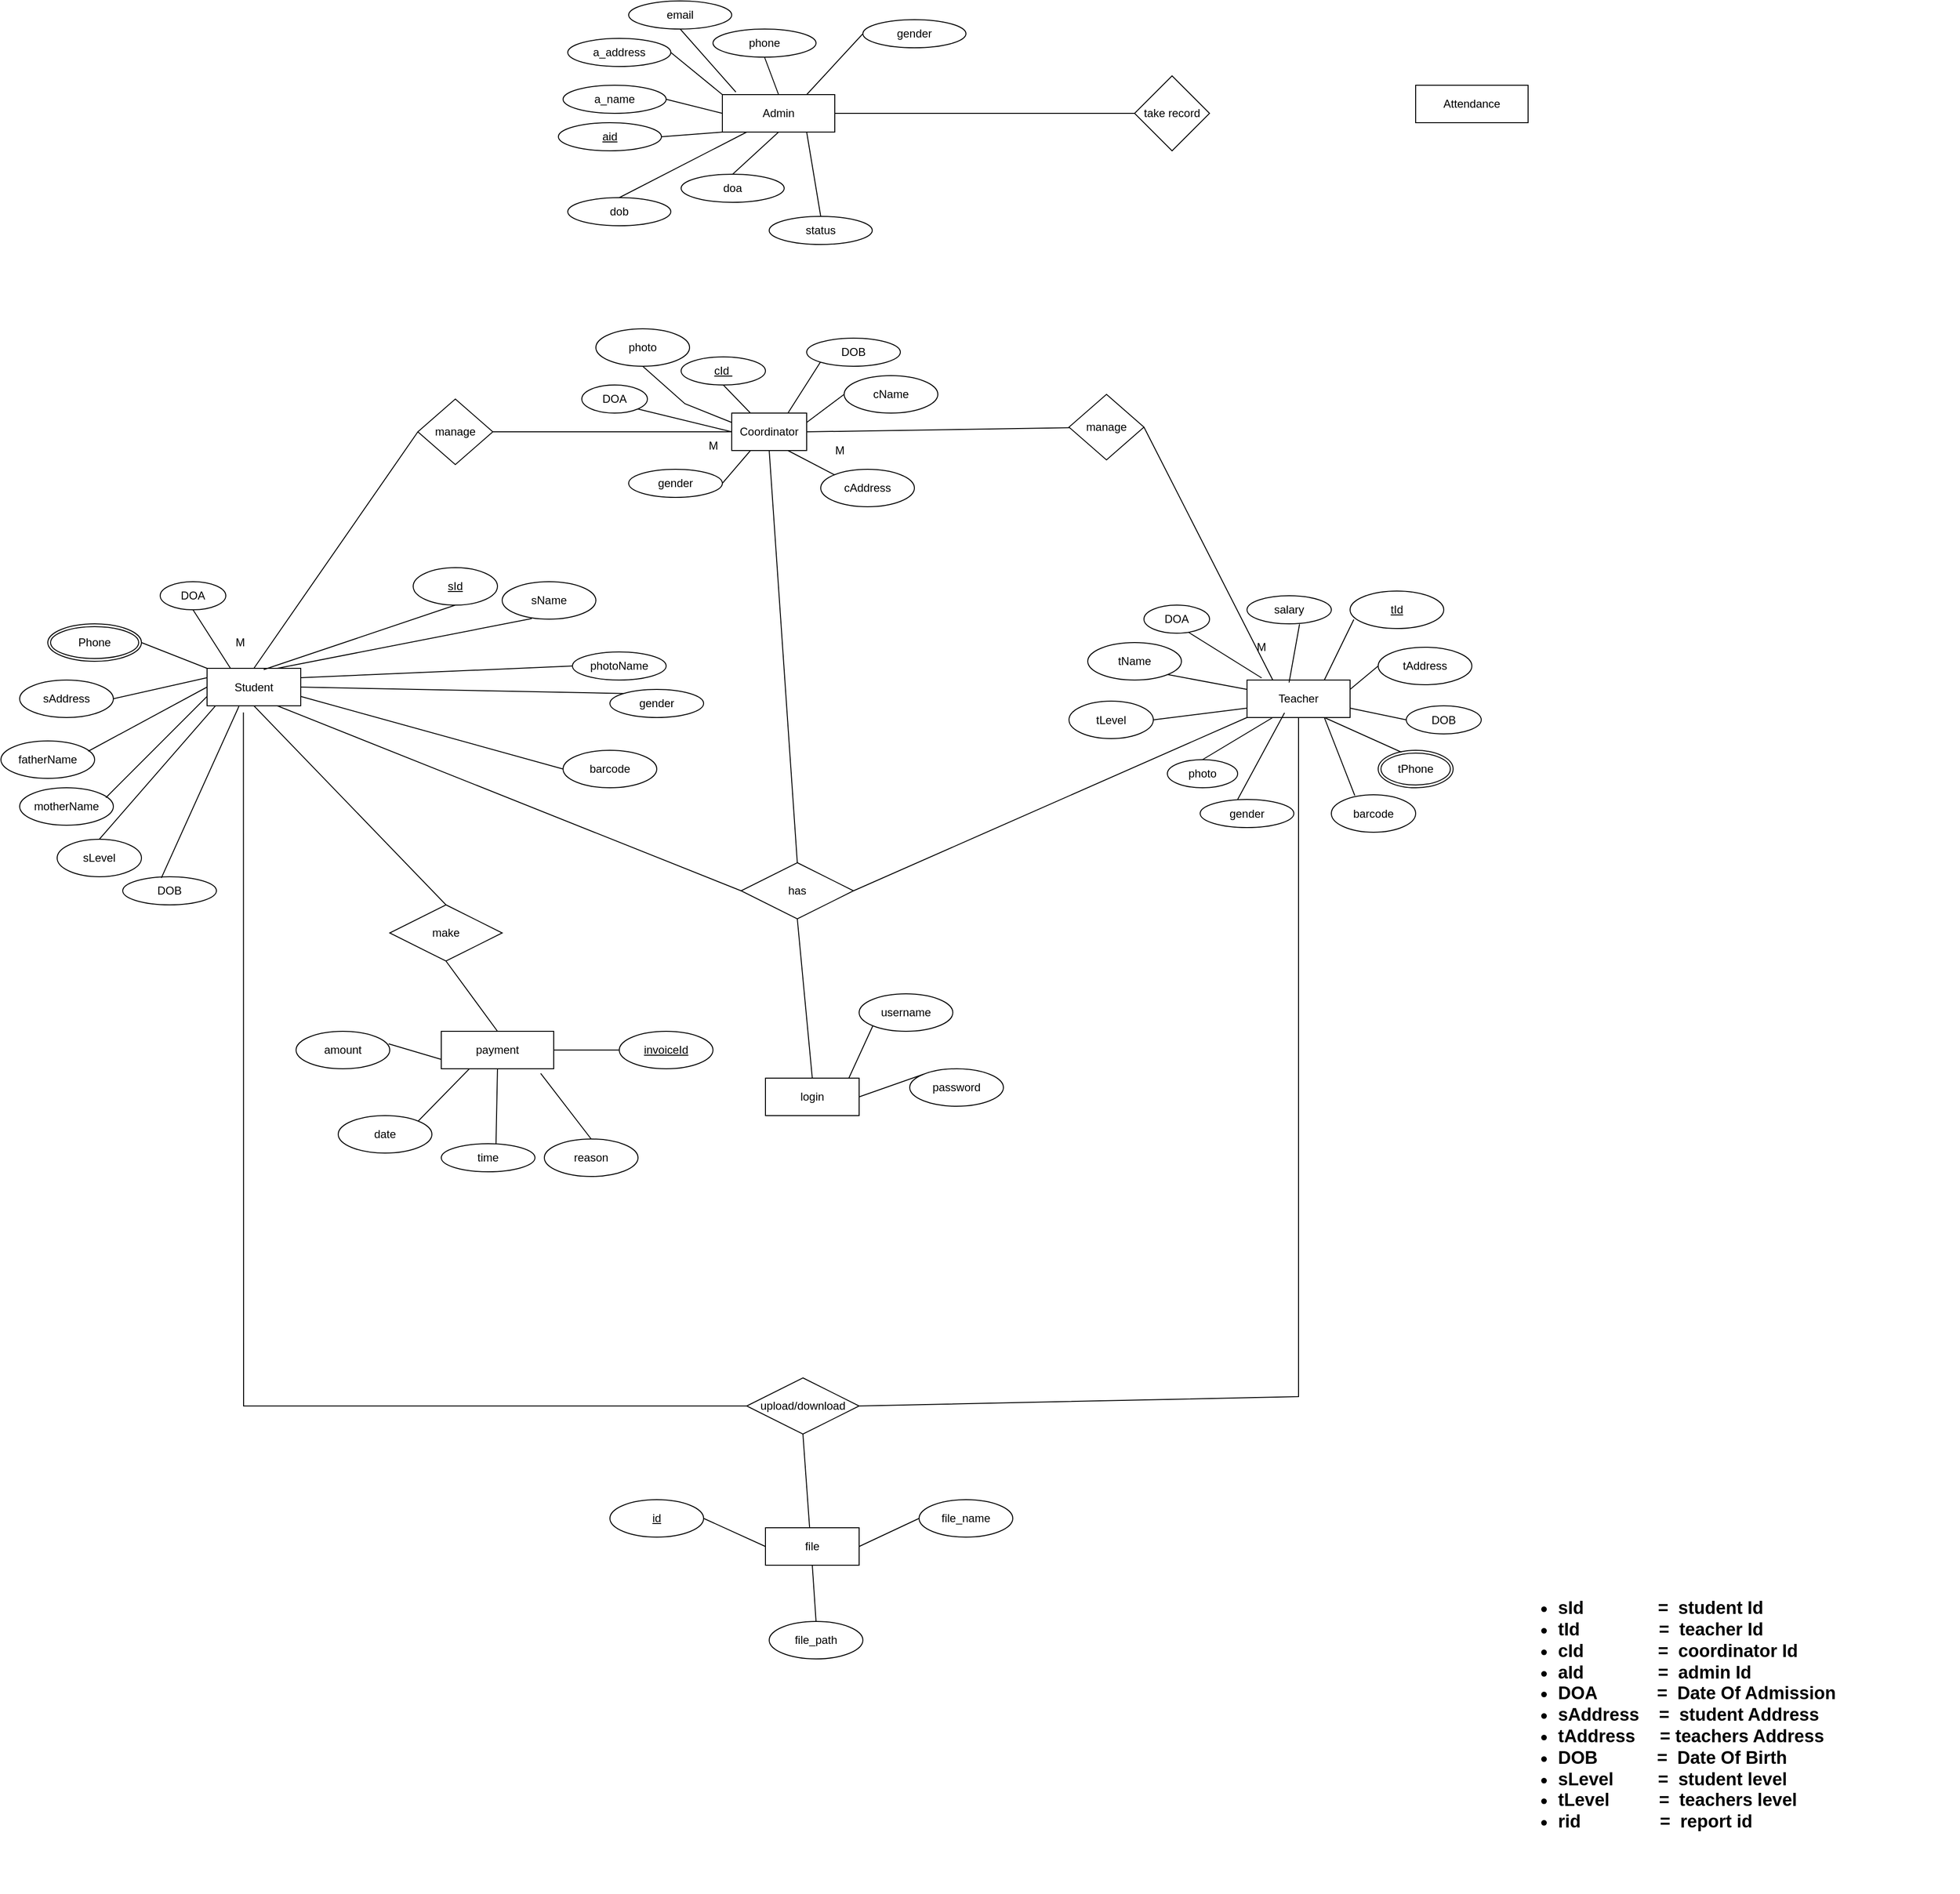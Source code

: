 <mxfile version="21.5.1" type="github">
  <diagram name="Page-1" id="hAlJngUBa7kM_mFyclKJ">
    <mxGraphModel dx="1977" dy="1716" grid="1" gridSize="10" guides="1" tooltips="1" connect="1" arrows="1" fold="1" page="1" pageScale="1" pageWidth="1100" pageHeight="850" math="0" shadow="0">
      <root>
        <mxCell id="0" />
        <mxCell id="1" parent="0" />
        <mxCell id="o7_JFFVW9iKN1w1vzZS_-1" value="Student" style="whiteSpace=wrap;html=1;align=center;" parent="1" vertex="1">
          <mxGeometry x="-230" y="72.5" width="100" height="40" as="geometry" />
        </mxCell>
        <mxCell id="o7_JFFVW9iKN1w1vzZS_-2" value="Teacher" style="whiteSpace=wrap;html=1;align=center;" parent="1" vertex="1">
          <mxGeometry x="880" y="85" width="110" height="40" as="geometry" />
        </mxCell>
        <mxCell id="o7_JFFVW9iKN1w1vzZS_-4" value="sId&lt;br&gt;" style="ellipse;whiteSpace=wrap;html=1;align=center;fontStyle=4;" parent="1" vertex="1">
          <mxGeometry x="-10" y="-35" width="90" height="40" as="geometry" />
        </mxCell>
        <mxCell id="o7_JFFVW9iKN1w1vzZS_-5" value="sName&lt;br&gt;" style="ellipse;whiteSpace=wrap;html=1;align=center;" parent="1" vertex="1">
          <mxGeometry x="85" y="-20" width="100" height="40" as="geometry" />
        </mxCell>
        <mxCell id="o7_JFFVW9iKN1w1vzZS_-6" value="tId&lt;br&gt;" style="ellipse;whiteSpace=wrap;html=1;align=center;fontStyle=4;" parent="1" vertex="1">
          <mxGeometry x="990" y="-10" width="100" height="40" as="geometry" />
        </mxCell>
        <mxCell id="gUFp7VbEcEFtTq1YbiBC-1" value="tName&lt;br&gt;" style="ellipse;whiteSpace=wrap;html=1;align=center;" parent="1" vertex="1">
          <mxGeometry x="710" y="45" width="100" height="40" as="geometry" />
        </mxCell>
        <mxCell id="gUFp7VbEcEFtTq1YbiBC-4" value="Phone&lt;br&gt;" style="ellipse;shape=doubleEllipse;margin=3;whiteSpace=wrap;html=1;align=center;" parent="1" vertex="1">
          <mxGeometry x="-400" y="25" width="100" height="40" as="geometry" />
        </mxCell>
        <mxCell id="gUFp7VbEcEFtTq1YbiBC-5" value="tPhone&lt;br&gt;" style="ellipse;shape=doubleEllipse;margin=3;whiteSpace=wrap;html=1;align=center;" parent="1" vertex="1">
          <mxGeometry x="1020" y="160" width="80" height="40" as="geometry" />
        </mxCell>
        <mxCell id="gUFp7VbEcEFtTq1YbiBC-6" value="motherName&lt;br&gt;" style="ellipse;whiteSpace=wrap;html=1;align=center;" parent="1" vertex="1">
          <mxGeometry x="-430" y="200" width="100" height="40" as="geometry" />
        </mxCell>
        <mxCell id="gUFp7VbEcEFtTq1YbiBC-7" value="fatherName&lt;br&gt;" style="ellipse;whiteSpace=wrap;html=1;align=center;" parent="1" vertex="1">
          <mxGeometry x="-450" y="150" width="100" height="40" as="geometry" />
        </mxCell>
        <mxCell id="gUFp7VbEcEFtTq1YbiBC-8" value="DOB&lt;br&gt;" style="ellipse;whiteSpace=wrap;html=1;align=center;" parent="1" vertex="1">
          <mxGeometry x="-320" y="295" width="100" height="30" as="geometry" />
        </mxCell>
        <mxCell id="gUFp7VbEcEFtTq1YbiBC-9" value="gender&lt;br&gt;" style="ellipse;whiteSpace=wrap;html=1;align=center;" parent="1" vertex="1">
          <mxGeometry x="200" y="95" width="100" height="30" as="geometry" />
        </mxCell>
        <mxCell id="gUFp7VbEcEFtTq1YbiBC-10" value="photoName&lt;br&gt;" style="ellipse;whiteSpace=wrap;html=1;align=center;" parent="1" vertex="1">
          <mxGeometry x="160" y="55" width="100" height="30" as="geometry" />
        </mxCell>
        <mxCell id="gUFp7VbEcEFtTq1YbiBC-11" value="photo" style="ellipse;whiteSpace=wrap;html=1;align=center;" parent="1" vertex="1">
          <mxGeometry x="795" y="170" width="75" height="30" as="geometry" />
        </mxCell>
        <mxCell id="MCZeEbuH2kYDmaIEnr_8-6" value="" style="endArrow=none;html=1;rounded=0;entryX=0.316;entryY=0.985;entryDx=0;entryDy=0;entryPerimeter=0;exitX=0.75;exitY=0;exitDx=0;exitDy=0;" parent="1" source="o7_JFFVW9iKN1w1vzZS_-1" target="o7_JFFVW9iKN1w1vzZS_-5" edge="1">
          <mxGeometry width="50" height="50" relative="1" as="geometry">
            <mxPoint x="110" y="90" as="sourcePoint" />
            <mxPoint x="160" y="40" as="targetPoint" />
          </mxGeometry>
        </mxCell>
        <mxCell id="MCZeEbuH2kYDmaIEnr_8-7" value="" style="endArrow=none;html=1;rounded=0;entryX=0.5;entryY=1;entryDx=0;entryDy=0;exitX=0.605;exitY=0.035;exitDx=0;exitDy=0;exitPerimeter=0;" parent="1" source="o7_JFFVW9iKN1w1vzZS_-1" target="o7_JFFVW9iKN1w1vzZS_-4" edge="1">
          <mxGeometry width="50" height="50" relative="1" as="geometry">
            <mxPoint x="90" y="90" as="sourcePoint" />
            <mxPoint x="140" y="40" as="targetPoint" />
          </mxGeometry>
        </mxCell>
        <mxCell id="MCZeEbuH2kYDmaIEnr_8-8" value="" style="endArrow=none;html=1;rounded=0;exitX=0;exitY=0.5;exitDx=0;exitDy=0;entryX=1;entryY=0.25;entryDx=0;entryDy=0;" parent="1" source="gUFp7VbEcEFtTq1YbiBC-10" target="o7_JFFVW9iKN1w1vzZS_-1" edge="1">
          <mxGeometry width="50" height="50" relative="1" as="geometry">
            <mxPoint x="50" y="180" as="sourcePoint" />
            <mxPoint x="100" y="130" as="targetPoint" />
          </mxGeometry>
        </mxCell>
        <mxCell id="MCZeEbuH2kYDmaIEnr_8-9" value="" style="endArrow=none;html=1;rounded=0;entryX=1;entryY=0.5;entryDx=0;entryDy=0;exitX=0;exitY=0;exitDx=0;exitDy=0;" parent="1" source="gUFp7VbEcEFtTq1YbiBC-9" target="o7_JFFVW9iKN1w1vzZS_-1" edge="1">
          <mxGeometry width="50" height="50" relative="1" as="geometry">
            <mxPoint x="90" y="210" as="sourcePoint" />
            <mxPoint x="140" y="160" as="targetPoint" />
          </mxGeometry>
        </mxCell>
        <mxCell id="MCZeEbuH2kYDmaIEnr_8-12" value="" style="endArrow=none;html=1;rounded=0;entryX=0.34;entryY=1.015;entryDx=0;entryDy=0;entryPerimeter=0;exitX=0.412;exitY=0.043;exitDx=0;exitDy=0;exitPerimeter=0;" parent="1" source="gUFp7VbEcEFtTq1YbiBC-8" target="o7_JFFVW9iKN1w1vzZS_-1" edge="1">
          <mxGeometry width="50" height="50" relative="1" as="geometry">
            <mxPoint y="190" as="sourcePoint" />
            <mxPoint x="50" y="140" as="targetPoint" />
          </mxGeometry>
        </mxCell>
        <mxCell id="MCZeEbuH2kYDmaIEnr_8-13" value="" style="endArrow=none;html=1;rounded=0;exitX=0.92;exitY=0.265;exitDx=0;exitDy=0;exitPerimeter=0;entryX=0;entryY=0.75;entryDx=0;entryDy=0;" parent="1" source="gUFp7VbEcEFtTq1YbiBC-6" target="o7_JFFVW9iKN1w1vzZS_-1" edge="1">
          <mxGeometry width="50" height="50" relative="1" as="geometry">
            <mxPoint y="160" as="sourcePoint" />
            <mxPoint x="50" y="110" as="targetPoint" />
          </mxGeometry>
        </mxCell>
        <mxCell id="MCZeEbuH2kYDmaIEnr_8-14" value="" style="endArrow=none;html=1;rounded=0;exitX=0.932;exitY=0.275;exitDx=0;exitDy=0;exitPerimeter=0;entryX=0;entryY=0.5;entryDx=0;entryDy=0;" parent="1" source="gUFp7VbEcEFtTq1YbiBC-7" target="o7_JFFVW9iKN1w1vzZS_-1" edge="1">
          <mxGeometry width="50" height="50" relative="1" as="geometry">
            <mxPoint x="-10" y="110" as="sourcePoint" />
            <mxPoint x="50" y="100" as="targetPoint" />
          </mxGeometry>
        </mxCell>
        <mxCell id="MCZeEbuH2kYDmaIEnr_8-15" value="" style="endArrow=none;html=1;rounded=0;entryX=0;entryY=0.25;entryDx=0;entryDy=0;exitX=1;exitY=0.5;exitDx=0;exitDy=0;entryPerimeter=0;" parent="1" target="o7_JFFVW9iKN1w1vzZS_-1" edge="1" source="l1WpKVphc8fHuQYczQ_G-2">
          <mxGeometry width="50" height="50" relative="1" as="geometry">
            <mxPoint x="-210" y="105" as="sourcePoint" />
            <mxPoint x="40" as="targetPoint" />
          </mxGeometry>
        </mxCell>
        <mxCell id="MCZeEbuH2kYDmaIEnr_8-16" value="" style="endArrow=none;html=1;rounded=0;exitX=0;exitY=0;exitDx=0;exitDy=0;entryX=1;entryY=0.5;entryDx=0;entryDy=0;" parent="1" source="o7_JFFVW9iKN1w1vzZS_-1" target="gUFp7VbEcEFtTq1YbiBC-4" edge="1">
          <mxGeometry width="50" height="50" relative="1" as="geometry">
            <mxPoint x="-50" y="70" as="sourcePoint" />
            <mxPoint y="20" as="targetPoint" />
          </mxGeometry>
        </mxCell>
        <mxCell id="MCZeEbuH2kYDmaIEnr_8-18" value="DOB&lt;br&gt;" style="ellipse;whiteSpace=wrap;html=1;align=center;" parent="1" vertex="1">
          <mxGeometry x="1050" y="112.5" width="80" height="30" as="geometry" />
        </mxCell>
        <mxCell id="MCZeEbuH2kYDmaIEnr_8-19" value="gender&lt;br&gt;" style="ellipse;whiteSpace=wrap;html=1;align=center;" parent="1" vertex="1">
          <mxGeometry x="830" y="212.5" width="100" height="30" as="geometry" />
        </mxCell>
        <mxCell id="MCZeEbuH2kYDmaIEnr_8-20" value="Coordinator" style="whiteSpace=wrap;html=1;align=center;" parent="1" vertex="1">
          <mxGeometry x="330" y="-200" width="80" height="40" as="geometry" />
        </mxCell>
        <mxCell id="MCZeEbuH2kYDmaIEnr_8-21" value="" style="endArrow=none;html=1;rounded=0;startArrow=none;" parent="1" source="MCZeEbuH2kYDmaIEnr_8-23" edge="1">
          <mxGeometry width="50" height="50" relative="1" as="geometry">
            <mxPoint x="90" y="-180" as="sourcePoint" />
            <mxPoint x="330" y="-180" as="targetPoint" />
          </mxGeometry>
        </mxCell>
        <mxCell id="MCZeEbuH2kYDmaIEnr_8-24" value="" style="endArrow=none;html=1;rounded=0;entryX=0;entryY=0.5;entryDx=0;entryDy=0;exitX=0.5;exitY=0;exitDx=0;exitDy=0;" parent="1" source="o7_JFFVW9iKN1w1vzZS_-1" target="MCZeEbuH2kYDmaIEnr_8-23" edge="1">
          <mxGeometry width="50" height="50" relative="1" as="geometry">
            <mxPoint x="70" y="-100" as="sourcePoint" />
            <mxPoint x="90" y="-180" as="targetPoint" />
          </mxGeometry>
        </mxCell>
        <mxCell id="MCZeEbuH2kYDmaIEnr_8-25" value="M" style="text;html=1;align=center;verticalAlign=middle;resizable=0;points=[];autosize=1;strokeColor=none;fillColor=none;" parent="1" vertex="1">
          <mxGeometry x="295" y="-180" width="30" height="30" as="geometry" />
        </mxCell>
        <mxCell id="MCZeEbuH2kYDmaIEnr_8-26" value="M" style="text;html=1;align=center;verticalAlign=middle;resizable=0;points=[];autosize=1;strokeColor=none;fillColor=none;" parent="1" vertex="1">
          <mxGeometry x="-210" y="30" width="30" height="30" as="geometry" />
        </mxCell>
        <mxCell id="MCZeEbuH2kYDmaIEnr_8-23" value="manage" style="rhombus;whiteSpace=wrap;html=1;" parent="1" vertex="1">
          <mxGeometry x="-5" y="-215" width="80" height="70" as="geometry" />
        </mxCell>
        <mxCell id="MCZeEbuH2kYDmaIEnr_8-34" value="" style="endArrow=none;html=1;rounded=0;exitX=0.25;exitY=0;exitDx=0;exitDy=0;entryX=1;entryY=0.5;entryDx=0;entryDy=0;" parent="1" source="o7_JFFVW9iKN1w1vzZS_-2" target="MCZeEbuH2kYDmaIEnr_8-35" edge="1">
          <mxGeometry width="50" height="50" relative="1" as="geometry">
            <mxPoint x="790" y="100" as="sourcePoint" />
            <mxPoint x="670" y="-180" as="targetPoint" />
          </mxGeometry>
        </mxCell>
        <mxCell id="MCZeEbuH2kYDmaIEnr_8-36" value="" style="endArrow=none;html=1;rounded=0;exitX=1;exitY=0.5;exitDx=0;exitDy=0;" parent="1" source="MCZeEbuH2kYDmaIEnr_8-20" target="MCZeEbuH2kYDmaIEnr_8-35" edge="1">
          <mxGeometry width="50" height="50" relative="1" as="geometry">
            <mxPoint x="410" y="-180" as="sourcePoint" />
            <mxPoint x="660" y="-180" as="targetPoint" />
          </mxGeometry>
        </mxCell>
        <mxCell id="MCZeEbuH2kYDmaIEnr_8-35" value="manage" style="rhombus;whiteSpace=wrap;html=1;" parent="1" vertex="1">
          <mxGeometry x="690" y="-220" width="80" height="70" as="geometry" />
        </mxCell>
        <mxCell id="MCZeEbuH2kYDmaIEnr_8-37" value="M" style="text;html=1;align=center;verticalAlign=middle;resizable=0;points=[];autosize=1;strokeColor=none;fillColor=none;" parent="1" vertex="1">
          <mxGeometry x="430" y="-175" width="30" height="30" as="geometry" />
        </mxCell>
        <mxCell id="MCZeEbuH2kYDmaIEnr_8-38" value="M" style="text;html=1;align=center;verticalAlign=middle;resizable=0;points=[];autosize=1;strokeColor=none;fillColor=none;" parent="1" vertex="1">
          <mxGeometry x="880" y="35" width="30" height="30" as="geometry" />
        </mxCell>
        <mxCell id="MCZeEbuH2kYDmaIEnr_8-49" value="DOA&lt;br&gt;" style="ellipse;whiteSpace=wrap;html=1;" parent="1" vertex="1">
          <mxGeometry x="-280" y="-20" width="70" height="30" as="geometry" />
        </mxCell>
        <mxCell id="MCZeEbuH2kYDmaIEnr_8-51" value="DOA&lt;br&gt;" style="ellipse;whiteSpace=wrap;html=1;direction=south;" parent="1" vertex="1">
          <mxGeometry x="770" y="5" width="70" height="30" as="geometry" />
        </mxCell>
        <mxCell id="MCZeEbuH2kYDmaIEnr_8-52" value="salary&lt;br&gt;" style="ellipse;whiteSpace=wrap;html=1;" parent="1" vertex="1">
          <mxGeometry x="880" y="-5" width="90" height="30" as="geometry" />
        </mxCell>
        <mxCell id="MCZeEbuH2kYDmaIEnr_8-58" value="" style="endArrow=none;html=1;rounded=0;exitX=0.25;exitY=0;exitDx=0;exitDy=0;entryX=0.5;entryY=1;entryDx=0;entryDy=0;" parent="1" source="o7_JFFVW9iKN1w1vzZS_-1" target="MCZeEbuH2kYDmaIEnr_8-49" edge="1">
          <mxGeometry width="50" height="50" relative="1" as="geometry">
            <mxPoint y="100" as="sourcePoint" />
            <mxPoint x="50" y="50" as="targetPoint" />
          </mxGeometry>
        </mxCell>
        <mxCell id="MCZeEbuH2kYDmaIEnr_8-59" value="" style="endArrow=none;html=1;rounded=0;exitX=0.142;exitY=-0.056;exitDx=0;exitDy=0;entryX=0.962;entryY=0.324;entryDx=0;entryDy=0;entryPerimeter=0;exitPerimeter=0;" parent="1" source="o7_JFFVW9iKN1w1vzZS_-2" target="MCZeEbuH2kYDmaIEnr_8-51" edge="1">
          <mxGeometry width="50" height="50" relative="1" as="geometry">
            <mxPoint x="740" y="102.5" as="sourcePoint" />
            <mxPoint x="800" y="57.5" as="targetPoint" />
          </mxGeometry>
        </mxCell>
        <mxCell id="MCZeEbuH2kYDmaIEnr_8-60" value="" style="endArrow=none;html=1;rounded=0;entryX=1;entryY=1;entryDx=0;entryDy=0;exitX=0;exitY=0.25;exitDx=0;exitDy=0;" parent="1" source="o7_JFFVW9iKN1w1vzZS_-2" target="gUFp7VbEcEFtTq1YbiBC-1" edge="1">
          <mxGeometry width="50" height="50" relative="1" as="geometry">
            <mxPoint x="860" y="105" as="sourcePoint" />
            <mxPoint x="720" y="92.5" as="targetPoint" />
          </mxGeometry>
        </mxCell>
        <mxCell id="MCZeEbuH2kYDmaIEnr_8-61" value="" style="endArrow=none;html=1;rounded=0;entryX=0.25;entryY=1;entryDx=0;entryDy=0;exitX=0.5;exitY=0;exitDx=0;exitDy=0;" parent="1" source="gUFp7VbEcEFtTq1YbiBC-11" target="o7_JFFVW9iKN1w1vzZS_-2" edge="1">
          <mxGeometry width="50" height="50" relative="1" as="geometry">
            <mxPoint x="780" y="187.5" as="sourcePoint" />
            <mxPoint x="830" y="137.5" as="targetPoint" />
          </mxGeometry>
        </mxCell>
        <mxCell id="MCZeEbuH2kYDmaIEnr_8-62" value="" style="endArrow=none;html=1;rounded=0;exitX=0.4;exitY=0;exitDx=0;exitDy=0;exitPerimeter=0;entryX=0.364;entryY=0.875;entryDx=0;entryDy=0;entryPerimeter=0;" parent="1" source="MCZeEbuH2kYDmaIEnr_8-19" edge="1" target="o7_JFFVW9iKN1w1vzZS_-2">
          <mxGeometry width="50" height="50" relative="1" as="geometry">
            <mxPoint x="790" y="197.5" as="sourcePoint" />
            <mxPoint x="844" y="147.5" as="targetPoint" />
          </mxGeometry>
        </mxCell>
        <mxCell id="MCZeEbuH2kYDmaIEnr_8-63" value="" style="endArrow=none;html=1;rounded=0;exitX=0.31;exitY=0.05;exitDx=0;exitDy=0;exitPerimeter=0;entryX=0.75;entryY=1;entryDx=0;entryDy=0;" parent="1" source="gUFp7VbEcEFtTq1YbiBC-5" target="o7_JFFVW9iKN1w1vzZS_-2" edge="1">
          <mxGeometry width="50" height="50" relative="1" as="geometry">
            <mxPoint x="820" y="197.5" as="sourcePoint" />
            <mxPoint x="870" y="147.5" as="targetPoint" />
          </mxGeometry>
        </mxCell>
        <mxCell id="MCZeEbuH2kYDmaIEnr_8-64" value="" style="endArrow=none;html=1;rounded=0;exitX=0;exitY=0.5;exitDx=0;exitDy=0;entryX=1;entryY=0.75;entryDx=0;entryDy=0;" parent="1" source="MCZeEbuH2kYDmaIEnr_8-18" target="o7_JFFVW9iKN1w1vzZS_-2" edge="1">
          <mxGeometry width="50" height="50" relative="1" as="geometry">
            <mxPoint x="840" y="182.5" as="sourcePoint" />
            <mxPoint x="890" y="132.5" as="targetPoint" />
          </mxGeometry>
        </mxCell>
        <mxCell id="MCZeEbuH2kYDmaIEnr_8-65" value="" style="endArrow=none;html=1;rounded=0;exitX=0.408;exitY=0.067;exitDx=0;exitDy=0;exitPerimeter=0;entryX=0.623;entryY=1.013;entryDx=0;entryDy=0;entryPerimeter=0;" parent="1" source="o7_JFFVW9iKN1w1vzZS_-2" target="MCZeEbuH2kYDmaIEnr_8-52" edge="1">
          <mxGeometry width="50" height="50" relative="1" as="geometry">
            <mxPoint x="825" y="92.5" as="sourcePoint" />
            <mxPoint x="875" y="42.5" as="targetPoint" />
          </mxGeometry>
        </mxCell>
        <mxCell id="MCZeEbuH2kYDmaIEnr_8-66" value="" style="endArrow=none;html=1;rounded=0;entryX=0.04;entryY=0.76;entryDx=0;entryDy=0;exitX=0.75;exitY=0;exitDx=0;exitDy=0;entryPerimeter=0;" parent="1" source="o7_JFFVW9iKN1w1vzZS_-2" target="o7_JFFVW9iKN1w1vzZS_-6" edge="1">
          <mxGeometry width="50" height="50" relative="1" as="geometry">
            <mxPoint x="870" y="107.5" as="sourcePoint" />
            <mxPoint x="920" y="57.5" as="targetPoint" />
          </mxGeometry>
        </mxCell>
        <mxCell id="MCZeEbuH2kYDmaIEnr_8-68" value="" style="endArrow=none;html=1;rounded=0;entryX=0;entryY=0.5;entryDx=0;entryDy=0;exitX=1;exitY=0.25;exitDx=0;exitDy=0;" parent="1" source="o7_JFFVW9iKN1w1vzZS_-2" edge="1" target="l1WpKVphc8fHuQYczQ_G-1">
          <mxGeometry width="50" height="50" relative="1" as="geometry">
            <mxPoint x="890" y="127.5" as="sourcePoint" />
            <mxPoint x="940" y="115" as="targetPoint" />
          </mxGeometry>
        </mxCell>
        <mxCell id="Ei1K3c7gN9c_TIly_VJW-3" value="&lt;u&gt;cId&amp;nbsp;&lt;/u&gt;" style="ellipse;whiteSpace=wrap;html=1;" parent="1" vertex="1">
          <mxGeometry x="276" y="-260" width="90" height="30" as="geometry" />
        </mxCell>
        <mxCell id="1-d6Fu5MJaZz8OH5cvos-2" value="make" style="shape=rhombus;perimeter=rhombusPerimeter;whiteSpace=wrap;html=1;align=center;" parent="1" vertex="1">
          <mxGeometry x="-35" y="325" width="120" height="60" as="geometry" />
        </mxCell>
        <mxCell id="1-d6Fu5MJaZz8OH5cvos-4" value="" style="endArrow=none;html=1;rounded=0;entryX=0.5;entryY=0;entryDx=0;entryDy=0;exitX=0.5;exitY=1;exitDx=0;exitDy=0;" parent="1" source="o7_JFFVW9iKN1w1vzZS_-1" target="1-d6Fu5MJaZz8OH5cvos-2" edge="1">
          <mxGeometry relative="1" as="geometry">
            <mxPoint x="160" y="250" as="sourcePoint" />
            <mxPoint x="320" y="250" as="targetPoint" />
          </mxGeometry>
        </mxCell>
        <mxCell id="1-d6Fu5MJaZz8OH5cvos-5" value="" style="endArrow=none;html=1;rounded=0;exitX=0.5;exitY=1;exitDx=0;exitDy=0;entryX=0.5;entryY=0;entryDx=0;entryDy=0;" parent="1" source="1-d6Fu5MJaZz8OH5cvos-2" target="XWec7LVvSGvu0YzP4a_5-7" edge="1">
          <mxGeometry relative="1" as="geometry">
            <mxPoint x="280" y="450" as="sourcePoint" />
            <mxPoint x="250" y="580" as="targetPoint" />
          </mxGeometry>
        </mxCell>
        <mxCell id="1-d6Fu5MJaZz8OH5cvos-6" value="amount&lt;br&gt;" style="ellipse;whiteSpace=wrap;html=1;align=center;" parent="1" vertex="1">
          <mxGeometry x="-135" y="460" width="100" height="40" as="geometry" />
        </mxCell>
        <mxCell id="1-d6Fu5MJaZz8OH5cvos-7" value="invoiceId&lt;br&gt;" style="ellipse;whiteSpace=wrap;html=1;align=center;fontStyle=4;" parent="1" vertex="1">
          <mxGeometry x="210" y="460" width="100" height="40" as="geometry" />
        </mxCell>
        <mxCell id="1-d6Fu5MJaZz8OH5cvos-8" value="date&lt;br&gt;" style="ellipse;whiteSpace=wrap;html=1;align=center;" parent="1" vertex="1">
          <mxGeometry x="-90" y="550" width="100" height="40" as="geometry" />
        </mxCell>
        <mxCell id="1-d6Fu5MJaZz8OH5cvos-9" value="time&lt;br&gt;" style="ellipse;whiteSpace=wrap;html=1;align=center;" parent="1" vertex="1">
          <mxGeometry x="20" y="580" width="100" height="30" as="geometry" />
        </mxCell>
        <mxCell id="9f_DpSQsWtOs5JTPL-0A-1" value="cName" style="ellipse;whiteSpace=wrap;html=1;align=center;" parent="1" vertex="1">
          <mxGeometry x="450" y="-240" width="100" height="40" as="geometry" />
        </mxCell>
        <mxCell id="9f_DpSQsWtOs5JTPL-0A-2" value="cAddress&lt;br&gt;" style="ellipse;whiteSpace=wrap;html=1;align=center;" parent="1" vertex="1">
          <mxGeometry x="425" y="-140" width="100" height="40" as="geometry" />
        </mxCell>
        <mxCell id="9f_DpSQsWtOs5JTPL-0A-3" value="photo&lt;br&gt;" style="ellipse;whiteSpace=wrap;html=1;align=center;" parent="1" vertex="1">
          <mxGeometry x="185" y="-290" width="100" height="40" as="geometry" />
        </mxCell>
        <mxCell id="9f_DpSQsWtOs5JTPL-0A-4" value="gender&lt;br&gt;" style="ellipse;whiteSpace=wrap;html=1;align=center;" parent="1" vertex="1">
          <mxGeometry x="220" y="-140" width="100" height="30" as="geometry" />
        </mxCell>
        <mxCell id="9f_DpSQsWtOs5JTPL-0A-5" value="reason&lt;br&gt;" style="ellipse;whiteSpace=wrap;html=1;align=center;" parent="1" vertex="1">
          <mxGeometry x="130" y="575" width="100" height="40" as="geometry" />
        </mxCell>
        <mxCell id="9f_DpSQsWtOs5JTPL-0A-6" value="DOB&lt;br&gt;" style="ellipse;whiteSpace=wrap;html=1;align=center;" parent="1" vertex="1">
          <mxGeometry x="410" y="-280" width="100" height="30" as="geometry" />
        </mxCell>
        <mxCell id="9f_DpSQsWtOs5JTPL-0A-7" value="DOA&lt;br&gt;" style="ellipse;whiteSpace=wrap;html=1;" parent="1" vertex="1">
          <mxGeometry x="170" y="-230" width="70" height="30" as="geometry" />
        </mxCell>
        <mxCell id="XWec7LVvSGvu0YzP4a_5-1" value="sLevel" style="ellipse;whiteSpace=wrap;html=1;align=center;" parent="1" vertex="1">
          <mxGeometry x="-390" y="255" width="90" height="40" as="geometry" />
        </mxCell>
        <mxCell id="XWec7LVvSGvu0YzP4a_5-4" value="tLevel&lt;br&gt;" style="ellipse;whiteSpace=wrap;html=1;align=center;" parent="1" vertex="1">
          <mxGeometry x="690" y="107.5" width="90" height="40" as="geometry" />
        </mxCell>
        <mxCell id="XWec7LVvSGvu0YzP4a_5-5" value="" style="endArrow=none;html=1;rounded=0;exitX=1;exitY=0.5;exitDx=0;exitDy=0;entryX=0;entryY=0.75;entryDx=0;entryDy=0;" parent="1" source="XWec7LVvSGvu0YzP4a_5-4" target="o7_JFFVW9iKN1w1vzZS_-2" edge="1">
          <mxGeometry width="50" height="50" relative="1" as="geometry">
            <mxPoint x="730" y="187.5" as="sourcePoint" />
            <mxPoint x="810" y="140" as="targetPoint" />
          </mxGeometry>
        </mxCell>
        <mxCell id="XWec7LVvSGvu0YzP4a_5-6" value="" style="endArrow=none;html=1;rounded=0;entryX=0.092;entryY=0.995;entryDx=0;entryDy=0;entryPerimeter=0;exitX=0.5;exitY=0;exitDx=0;exitDy=0;" parent="1" source="XWec7LVvSGvu0YzP4a_5-1" target="o7_JFFVW9iKN1w1vzZS_-1" edge="1">
          <mxGeometry width="50" height="50" relative="1" as="geometry">
            <mxPoint y="195" as="sourcePoint" />
            <mxPoint x="50" y="145" as="targetPoint" />
          </mxGeometry>
        </mxCell>
        <mxCell id="XWec7LVvSGvu0YzP4a_5-7" value="payment" style="rounded=0;whiteSpace=wrap;html=1;" parent="1" vertex="1">
          <mxGeometry x="20" y="460" width="120" height="40" as="geometry" />
        </mxCell>
        <mxCell id="XWec7LVvSGvu0YzP4a_5-8" value="" style="endArrow=none;html=1;rounded=0;entryX=1;entryY=0.5;entryDx=0;entryDy=0;exitX=0;exitY=0.5;exitDx=0;exitDy=0;" parent="1" source="1-d6Fu5MJaZz8OH5cvos-7" target="XWec7LVvSGvu0YzP4a_5-7" edge="1">
          <mxGeometry width="50" height="50" relative="1" as="geometry">
            <mxPoint x="25" y="540" as="sourcePoint" />
            <mxPoint x="75" y="490" as="targetPoint" />
          </mxGeometry>
        </mxCell>
        <mxCell id="XWec7LVvSGvu0YzP4a_5-9" value="" style="endArrow=none;html=1;rounded=0;entryX=0.884;entryY=1.123;entryDx=0;entryDy=0;entryPerimeter=0;exitX=0.5;exitY=0;exitDx=0;exitDy=0;" parent="1" target="XWec7LVvSGvu0YzP4a_5-7" edge="1" source="9f_DpSQsWtOs5JTPL-0A-5">
          <mxGeometry width="50" height="50" relative="1" as="geometry">
            <mxPoint x="135" y="640" as="sourcePoint" />
            <mxPoint x="220" y="600" as="targetPoint" />
          </mxGeometry>
        </mxCell>
        <mxCell id="XWec7LVvSGvu0YzP4a_5-10" value="" style="endArrow=none;html=1;rounded=0;entryX=0.5;entryY=1;entryDx=0;entryDy=0;exitX=0.584;exitY=0.015;exitDx=0;exitDy=0;exitPerimeter=0;" parent="1" source="1-d6Fu5MJaZz8OH5cvos-9" target="XWec7LVvSGvu0YzP4a_5-7" edge="1">
          <mxGeometry width="50" height="50" relative="1" as="geometry">
            <mxPoint x="35" y="650" as="sourcePoint" />
            <mxPoint x="85" y="600" as="targetPoint" />
          </mxGeometry>
        </mxCell>
        <mxCell id="XWec7LVvSGvu0YzP4a_5-11" value="" style="endArrow=none;html=1;rounded=0;entryX=0;entryY=0.75;entryDx=0;entryDy=0;exitX=0.988;exitY=0.335;exitDx=0;exitDy=0;exitPerimeter=0;" parent="1" source="1-d6Fu5MJaZz8OH5cvos-6" target="XWec7LVvSGvu0YzP4a_5-7" edge="1">
          <mxGeometry width="50" height="50" relative="1" as="geometry">
            <mxPoint x="-25" y="570" as="sourcePoint" />
            <mxPoint x="25" y="520" as="targetPoint" />
          </mxGeometry>
        </mxCell>
        <mxCell id="XWec7LVvSGvu0YzP4a_5-12" value="" style="endArrow=none;html=1;rounded=0;entryX=0.25;entryY=1;entryDx=0;entryDy=0;exitX=1;exitY=0;exitDx=0;exitDy=0;" parent="1" source="1-d6Fu5MJaZz8OH5cvos-8" target="XWec7LVvSGvu0YzP4a_5-7" edge="1">
          <mxGeometry width="50" height="50" relative="1" as="geometry">
            <mxPoint x="-45" y="610" as="sourcePoint" />
            <mxPoint x="5" y="560" as="targetPoint" />
          </mxGeometry>
        </mxCell>
        <mxCell id="eqshzNbWuF5Rem4cjN1Z-1" value="barcode" style="ellipse;whiteSpace=wrap;html=1;align=center;" parent="1" vertex="1">
          <mxGeometry x="150" y="160" width="100" height="40" as="geometry" />
        </mxCell>
        <mxCell id="eqshzNbWuF5Rem4cjN1Z-2" value="has" style="shape=rhombus;perimeter=rhombusPerimeter;whiteSpace=wrap;html=1;align=center;" parent="1" vertex="1">
          <mxGeometry x="340" y="280" width="120" height="60" as="geometry" />
        </mxCell>
        <mxCell id="eqshzNbWuF5Rem4cjN1Z-3" value="login" style="whiteSpace=wrap;html=1;align=center;" parent="1" vertex="1">
          <mxGeometry x="366" y="510" width="100" height="40" as="geometry" />
        </mxCell>
        <mxCell id="eqshzNbWuF5Rem4cjN1Z-4" value="" style="endArrow=none;html=1;rounded=0;exitX=0.5;exitY=1;exitDx=0;exitDy=0;entryX=0.5;entryY=0;entryDx=0;entryDy=0;" parent="1" source="eqshzNbWuF5Rem4cjN1Z-2" target="eqshzNbWuF5Rem4cjN1Z-3" edge="1">
          <mxGeometry relative="1" as="geometry">
            <mxPoint x="477.5" y="299.8" as="sourcePoint" />
            <mxPoint x="827.5" y="509.8" as="targetPoint" />
          </mxGeometry>
        </mxCell>
        <mxCell id="eqshzNbWuF5Rem4cjN1Z-5" value="" style="endArrow=none;html=1;rounded=0;exitX=0.75;exitY=1;exitDx=0;exitDy=0;entryX=0;entryY=0.5;entryDx=0;entryDy=0;" parent="1" source="o7_JFFVW9iKN1w1vzZS_-1" target="eqshzNbWuF5Rem4cjN1Z-2" edge="1">
          <mxGeometry relative="1" as="geometry">
            <mxPoint x="62.5" y="44.8" as="sourcePoint" />
            <mxPoint x="637.5" y="179.8" as="targetPoint" />
          </mxGeometry>
        </mxCell>
        <mxCell id="eqshzNbWuF5Rem4cjN1Z-6" value="" style="endArrow=none;html=1;rounded=0;entryX=0.5;entryY=0;entryDx=0;entryDy=0;exitX=0.5;exitY=1;exitDx=0;exitDy=0;" parent="1" source="MCZeEbuH2kYDmaIEnr_8-20" target="eqshzNbWuF5Rem4cjN1Z-2" edge="1">
          <mxGeometry relative="1" as="geometry">
            <mxPoint x="380" y="-150" as="sourcePoint" />
            <mxPoint x="637.5" y="179.8" as="targetPoint" />
          </mxGeometry>
        </mxCell>
        <mxCell id="eqshzNbWuF5Rem4cjN1Z-7" value="" style="endArrow=none;html=1;rounded=0;exitX=1;exitY=0.5;exitDx=0;exitDy=0;entryX=0;entryY=1;entryDx=0;entryDy=0;" parent="1" source="eqshzNbWuF5Rem4cjN1Z-2" target="o7_JFFVW9iKN1w1vzZS_-2" edge="1">
          <mxGeometry relative="1" as="geometry">
            <mxPoint x="477.5" y="159.8" as="sourcePoint" />
            <mxPoint x="827.5" y="79.8" as="targetPoint" />
          </mxGeometry>
        </mxCell>
        <mxCell id="eqshzNbWuF5Rem4cjN1Z-8" value="username&lt;br&gt;" style="ellipse;whiteSpace=wrap;html=1;align=center;" parent="1" vertex="1">
          <mxGeometry x="466" y="420" width="100" height="40" as="geometry" />
        </mxCell>
        <mxCell id="eqshzNbWuF5Rem4cjN1Z-9" value="password&lt;br&gt;" style="ellipse;whiteSpace=wrap;html=1;align=center;" parent="1" vertex="1">
          <mxGeometry x="520" y="500" width="100" height="40" as="geometry" />
        </mxCell>
        <mxCell id="eCXgP1olibC65oAgb00l-2" value="" style="endArrow=none;html=1;rounded=0;exitX=0.89;exitY=0;exitDx=0;exitDy=0;exitPerimeter=0;entryX=0;entryY=1;entryDx=0;entryDy=0;" parent="1" source="eqshzNbWuF5Rem4cjN1Z-3" target="eqshzNbWuF5Rem4cjN1Z-8" edge="1">
          <mxGeometry relative="1" as="geometry">
            <mxPoint x="750" y="409" as="sourcePoint" />
            <mxPoint x="910" y="409" as="targetPoint" />
          </mxGeometry>
        </mxCell>
        <mxCell id="eCXgP1olibC65oAgb00l-3" value="" style="endArrow=none;html=1;rounded=0;exitX=1;exitY=0.5;exitDx=0;exitDy=0;entryX=0;entryY=0;entryDx=0;entryDy=0;" parent="1" source="eqshzNbWuF5Rem4cjN1Z-3" target="eqshzNbWuF5Rem4cjN1Z-9" edge="1">
          <mxGeometry relative="1" as="geometry">
            <mxPoint x="899" y="460" as="sourcePoint" />
            <mxPoint x="925" y="424" as="targetPoint" />
          </mxGeometry>
        </mxCell>
        <mxCell id="eCXgP1olibC65oAgb00l-4" value="upload/download" style="shape=rhombus;perimeter=rhombusPerimeter;whiteSpace=wrap;html=1;align=center;" parent="1" vertex="1">
          <mxGeometry x="346" y="830" width="120" height="60" as="geometry" />
        </mxCell>
        <mxCell id="eCXgP1olibC65oAgb00l-6" value="" style="endArrow=none;html=1;rounded=0;entryX=0.5;entryY=1;entryDx=0;entryDy=0;" parent="1" target="eCXgP1olibC65oAgb00l-14" edge="1">
          <mxGeometry relative="1" as="geometry">
            <mxPoint x="406" y="890" as="sourcePoint" />
            <mxPoint x="380" y="-690" as="targetPoint" />
          </mxGeometry>
        </mxCell>
        <mxCell id="eCXgP1olibC65oAgb00l-7" value="" style="endArrow=none;html=1;rounded=0;exitX=1;exitY=0.5;exitDx=0;exitDy=0;entryX=0.5;entryY=1;entryDx=0;entryDy=0;" parent="1" source="eCXgP1olibC65oAgb00l-4" target="o7_JFFVW9iKN1w1vzZS_-2" edge="1">
          <mxGeometry relative="1" as="geometry">
            <mxPoint x="460" y="-680.5" as="sourcePoint" />
            <mxPoint x="930" y="210" as="targetPoint" />
            <Array as="points">
              <mxPoint x="935" y="850" />
            </Array>
          </mxGeometry>
        </mxCell>
        <mxCell id="eCXgP1olibC65oAgb00l-9" value="" style="endArrow=none;html=1;rounded=0;exitX=0.388;exitY=1.179;exitDx=0;exitDy=0;entryX=0;entryY=0.5;entryDx=0;entryDy=0;exitPerimeter=0;" parent="1" source="o7_JFFVW9iKN1w1vzZS_-1" edge="1" target="eCXgP1olibC65oAgb00l-4">
          <mxGeometry relative="1" as="geometry">
            <mxPoint x="-50" y="70" as="sourcePoint" />
            <mxPoint x="310" y="-620.5" as="targetPoint" />
            <Array as="points">
              <mxPoint x="-191" y="860" />
            </Array>
          </mxGeometry>
        </mxCell>
        <mxCell id="eCXgP1olibC65oAgb00l-10" value="id&lt;br&gt;" style="ellipse;whiteSpace=wrap;html=1;align=center;fontStyle=4;" parent="1" vertex="1">
          <mxGeometry x="200" y="960" width="100" height="40" as="geometry" />
        </mxCell>
        <mxCell id="eCXgP1olibC65oAgb00l-11" value="file_name" style="ellipse;whiteSpace=wrap;html=1;align=center;" parent="1" vertex="1">
          <mxGeometry x="530" y="960" width="100" height="40" as="geometry" />
        </mxCell>
        <mxCell id="eCXgP1olibC65oAgb00l-14" value="file" style="whiteSpace=wrap;html=1;align=center;" parent="1" vertex="1">
          <mxGeometry x="366" y="990" width="100" height="40" as="geometry" />
        </mxCell>
        <mxCell id="SmM6LJLl4KTtc26-mkWV-9" value="" style="endArrow=none;html=1;rounded=0;entryX=1;entryY=0.5;entryDx=0;entryDy=0;exitX=0;exitY=0.5;exitDx=0;exitDy=0;" parent="1" source="eCXgP1olibC65oAgb00l-11" target="eCXgP1olibC65oAgb00l-14" edge="1">
          <mxGeometry width="50" height="50" relative="1" as="geometry">
            <mxPoint x="610" y="-820" as="sourcePoint" />
            <mxPoint x="550" y="-560" as="targetPoint" />
          </mxGeometry>
        </mxCell>
        <mxCell id="SmM6LJLl4KTtc26-mkWV-10" value="" style="endArrow=none;html=1;rounded=0;exitX=0;exitY=0.5;exitDx=0;exitDy=0;entryX=1;entryY=0.5;entryDx=0;entryDy=0;" parent="1" source="eCXgP1olibC65oAgb00l-14" target="eCXgP1olibC65oAgb00l-10" edge="1">
          <mxGeometry width="50" height="50" relative="1" as="geometry">
            <mxPoint x="225" y="-740" as="sourcePoint" />
            <mxPoint x="270" y="-710" as="targetPoint" />
          </mxGeometry>
        </mxCell>
        <mxCell id="SmM6LJLl4KTtc26-mkWV-18" value="" style="endArrow=none;html=1;rounded=0;entryX=0;entryY=1;entryDx=0;entryDy=0;exitX=0.75;exitY=0;exitDx=0;exitDy=0;" parent="1" source="MCZeEbuH2kYDmaIEnr_8-20" target="9f_DpSQsWtOs5JTPL-0A-6" edge="1">
          <mxGeometry width="50" height="50" relative="1" as="geometry">
            <mxPoint x="390" y="-200" as="sourcePoint" />
            <mxPoint x="440" y="-250" as="targetPoint" />
          </mxGeometry>
        </mxCell>
        <mxCell id="SmM6LJLl4KTtc26-mkWV-19" value="" style="endArrow=none;html=1;rounded=0;exitX=1;exitY=0.5;exitDx=0;exitDy=0;entryX=0.25;entryY=1;entryDx=0;entryDy=0;" parent="1" source="9f_DpSQsWtOs5JTPL-0A-4" target="MCZeEbuH2kYDmaIEnr_8-20" edge="1">
          <mxGeometry width="50" height="50" relative="1" as="geometry">
            <mxPoint x="290" y="-110" as="sourcePoint" />
            <mxPoint x="340" y="-160" as="targetPoint" />
          </mxGeometry>
        </mxCell>
        <mxCell id="SmM6LJLl4KTtc26-mkWV-20" value="" style="endArrow=none;html=1;rounded=0;exitX=0;exitY=0.25;exitDx=0;exitDy=0;entryX=0.5;entryY=1;entryDx=0;entryDy=0;" parent="1" source="MCZeEbuH2kYDmaIEnr_8-20" target="9f_DpSQsWtOs5JTPL-0A-3" edge="1">
          <mxGeometry width="50" height="50" relative="1" as="geometry">
            <mxPoint x="210" y="-210" as="sourcePoint" />
            <mxPoint x="260" y="-260" as="targetPoint" />
            <Array as="points">
              <mxPoint x="280" y="-210" />
            </Array>
          </mxGeometry>
        </mxCell>
        <mxCell id="SmM6LJLl4KTtc26-mkWV-21" value="" style="endArrow=none;html=1;rounded=0;exitX=0;exitY=0.5;exitDx=0;exitDy=0;entryX=1;entryY=1;entryDx=0;entryDy=0;" parent="1" source="MCZeEbuH2kYDmaIEnr_8-20" target="9f_DpSQsWtOs5JTPL-0A-7" edge="1">
          <mxGeometry width="50" height="50" relative="1" as="geometry">
            <mxPoint x="190" y="-160" as="sourcePoint" />
            <mxPoint x="240" y="-210" as="targetPoint" />
          </mxGeometry>
        </mxCell>
        <mxCell id="SmM6LJLl4KTtc26-mkWV-22" value="" style="endArrow=none;html=1;rounded=0;exitX=0.25;exitY=0;exitDx=0;exitDy=0;entryX=0.5;entryY=1;entryDx=0;entryDy=0;" parent="1" source="MCZeEbuH2kYDmaIEnr_8-20" target="Ei1K3c7gN9c_TIly_VJW-3" edge="1">
          <mxGeometry width="50" height="50" relative="1" as="geometry">
            <mxPoint x="280" y="-170" as="sourcePoint" />
            <mxPoint x="330" y="-220" as="targetPoint" />
          </mxGeometry>
        </mxCell>
        <mxCell id="SmM6LJLl4KTtc26-mkWV-24" value="" style="endArrow=none;html=1;rounded=0;entryX=0;entryY=0.5;entryDx=0;entryDy=0;exitX=1;exitY=0.25;exitDx=0;exitDy=0;" parent="1" source="MCZeEbuH2kYDmaIEnr_8-20" target="9f_DpSQsWtOs5JTPL-0A-1" edge="1">
          <mxGeometry width="50" height="50" relative="1" as="geometry">
            <mxPoint x="380" y="-170" as="sourcePoint" />
            <mxPoint x="430" y="-220" as="targetPoint" />
          </mxGeometry>
        </mxCell>
        <mxCell id="SmM6LJLl4KTtc26-mkWV-26" value="" style="endArrow=none;html=1;rounded=0;exitX=0;exitY=0;exitDx=0;exitDy=0;entryX=0.75;entryY=1;entryDx=0;entryDy=0;" parent="1" source="9f_DpSQsWtOs5JTPL-0A-2" target="MCZeEbuH2kYDmaIEnr_8-20" edge="1">
          <mxGeometry width="50" height="50" relative="1" as="geometry">
            <mxPoint x="350" y="-110" as="sourcePoint" />
            <mxPoint x="400" y="-160" as="targetPoint" />
          </mxGeometry>
        </mxCell>
        <mxCell id="SmM6LJLl4KTtc26-mkWV-29" value="" style="endArrow=none;html=1;rounded=0;exitX=1;exitY=0.75;exitDx=0;exitDy=0;entryX=0;entryY=0.5;entryDx=0;entryDy=0;" parent="1" source="o7_JFFVW9iKN1w1vzZS_-1" target="eqshzNbWuF5Rem4cjN1Z-1" edge="1">
          <mxGeometry width="50" height="50" relative="1" as="geometry">
            <mxPoint x="150" y="170" as="sourcePoint" />
            <mxPoint x="200" y="120" as="targetPoint" />
          </mxGeometry>
        </mxCell>
        <mxCell id="SmM6LJLl4KTtc26-mkWV-41" value="barcode" style="ellipse;whiteSpace=wrap;html=1;align=center;" parent="1" vertex="1">
          <mxGeometry x="970" y="207.5" width="90" height="40" as="geometry" />
        </mxCell>
        <mxCell id="SmM6LJLl4KTtc26-mkWV-42" value="" style="endArrow=none;html=1;rounded=0;entryX=0.75;entryY=1;entryDx=0;entryDy=0;exitX=0.278;exitY=0.02;exitDx=0;exitDy=0;exitPerimeter=0;" parent="1" source="SmM6LJLl4KTtc26-mkWV-41" target="o7_JFFVW9iKN1w1vzZS_-2" edge="1">
          <mxGeometry width="50" height="50" relative="1" as="geometry">
            <mxPoint x="820" y="240" as="sourcePoint" />
            <mxPoint x="870" y="190" as="targetPoint" />
          </mxGeometry>
        </mxCell>
        <mxCell id="RlhBNxm7TTPI9DAKTnNB-3" value="&lt;blockquote style=&quot;margin: 0 0 0 40px; border: none; padding: 0px;&quot;&gt;&lt;div style=&quot;&quot;&gt;&lt;div style=&quot;font-size: 19px;&quot;&gt;&lt;ul&gt;&lt;li&gt;&lt;b&gt;&lt;span style=&quot;background-color: initial;&quot;&gt;sId&amp;nbsp; &amp;nbsp; &amp;nbsp; &amp;nbsp; &amp;nbsp; &amp;nbsp; &amp;nbsp; &amp;nbsp;=&amp;nbsp; s&lt;/span&gt;&lt;span style=&quot;background-color: initial;&quot;&gt;tudent Id&lt;/span&gt;&lt;/b&gt;&lt;/li&gt;&lt;li&gt;&lt;span style=&quot;background-color: initial;&quot;&gt;&lt;b&gt;tId&amp;nbsp; &amp;nbsp; &amp;nbsp; &amp;nbsp; &amp;nbsp; &amp;nbsp; &amp;nbsp; &amp;nbsp; =&amp;nbsp; teacher Id&amp;nbsp;&lt;/b&gt;&lt;/span&gt;&lt;/li&gt;&lt;li&gt;&lt;span style=&quot;background-color: initial;&quot;&gt;&lt;b&gt;cId&amp;nbsp; &amp;nbsp; &amp;nbsp; &amp;nbsp; &amp;nbsp; &amp;nbsp; &amp;nbsp; &amp;nbsp;=&amp;nbsp; coordinator Id&amp;nbsp;&lt;/b&gt;&lt;/span&gt;&lt;/li&gt;&lt;li&gt;&lt;span style=&quot;background-color: initial;&quot;&gt;&lt;b&gt;aId&amp;nbsp; &amp;nbsp; &amp;nbsp; &amp;nbsp; &amp;nbsp; &amp;nbsp; &amp;nbsp; &amp;nbsp;=&amp;nbsp; a&lt;b style=&quot;border-color: var(--border-color);&quot;&gt;dmin Id&lt;/b&gt;&amp;nbsp;&amp;nbsp; &amp;nbsp; &amp;nbsp; &amp;nbsp; &amp;nbsp;&amp;nbsp;&lt;/b&gt;&lt;/span&gt;&lt;/li&gt;&lt;li&gt;&lt;span style=&quot;background-color: initial;&quot;&gt;&lt;b&gt;DOA&amp;nbsp; &amp;nbsp; &amp;nbsp; &amp;nbsp; &amp;nbsp; &amp;nbsp; =&amp;nbsp; Date Of Admission&lt;/b&gt;&lt;/span&gt;&lt;/li&gt;&lt;li&gt;&lt;span style=&quot;background-color: initial;&quot;&gt;&lt;b&gt;sAddress&amp;nbsp; &amp;nbsp; =&amp;nbsp; student Address&lt;/b&gt;&lt;/span&gt;&lt;/li&gt;&lt;li&gt;&lt;span style=&quot;background-color: initial;&quot;&gt;&lt;b&gt;tAddress&amp;nbsp; &amp;nbsp; &amp;nbsp;= teachers Address&lt;/b&gt;&lt;/span&gt;&lt;/li&gt;&lt;li&gt;&lt;span style=&quot;background-color: initial;&quot;&gt;&lt;b&gt;DOB&amp;nbsp; &amp;nbsp; &amp;nbsp; &amp;nbsp; &amp;nbsp; &amp;nbsp; =&amp;nbsp; Date Of Birth&lt;/b&gt;&lt;/span&gt;&lt;/li&gt;&lt;li&gt;&lt;span style=&quot;background-color: initial;&quot;&gt;&lt;b&gt;sLevel&amp;nbsp; &amp;nbsp; &amp;nbsp; &amp;nbsp; &amp;nbsp;=&amp;nbsp; student level&lt;/b&gt;&lt;/span&gt;&lt;/li&gt;&lt;li&gt;&lt;span style=&quot;background-color: initial;&quot;&gt;&lt;b&gt;tLevel&amp;nbsp; &amp;nbsp; &amp;nbsp; &amp;nbsp; &amp;nbsp; =&amp;nbsp; teachers level&lt;/b&gt;&lt;/span&gt;&lt;/li&gt;&lt;li&gt;&lt;span style=&quot;background-color: initial;&quot;&gt;&lt;b&gt;rid&amp;nbsp; &amp;nbsp; &amp;nbsp; &amp;nbsp; &amp;nbsp; &amp;nbsp; &amp;nbsp; &amp;nbsp; =&amp;nbsp; report id&lt;/b&gt;&lt;/span&gt;&lt;/li&gt;&lt;/ul&gt;&lt;/div&gt;&lt;/div&gt;&lt;/blockquote&gt;" style="text;html=1;strokeColor=none;fillColor=none;align=left;verticalAlign=middle;whiteSpace=wrap;rounded=0;" parent="1" vertex="1">
          <mxGeometry x="1130" y="1000" width="510" height="380" as="geometry" />
        </mxCell>
        <mxCell id="l1WpKVphc8fHuQYczQ_G-1" value="tAddress" style="ellipse;whiteSpace=wrap;html=1;align=center;" parent="1" vertex="1">
          <mxGeometry x="1020" y="50" width="100" height="40" as="geometry" />
        </mxCell>
        <mxCell id="l1WpKVphc8fHuQYczQ_G-2" value="sAddress" style="ellipse;whiteSpace=wrap;html=1;align=center;" parent="1" vertex="1">
          <mxGeometry x="-430" y="85" width="100" height="40" as="geometry" />
        </mxCell>
        <mxCell id="5LKcySGYA36cZ9LOxvE8-3" value="file_path" style="ellipse;whiteSpace=wrap;html=1;align=center;" vertex="1" parent="1">
          <mxGeometry x="370" y="1090" width="100" height="40" as="geometry" />
        </mxCell>
        <mxCell id="5LKcySGYA36cZ9LOxvE8-4" value="" style="endArrow=none;html=1;rounded=0;entryX=0.5;entryY=1;entryDx=0;entryDy=0;exitX=0.5;exitY=0;exitDx=0;exitDy=0;" edge="1" parent="1" source="5LKcySGYA36cZ9LOxvE8-3" target="eCXgP1olibC65oAgb00l-14">
          <mxGeometry width="50" height="50" relative="1" as="geometry">
            <mxPoint x="470" y="-870" as="sourcePoint" />
            <mxPoint x="420" y="-870" as="targetPoint" />
          </mxGeometry>
        </mxCell>
        <mxCell id="5LKcySGYA36cZ9LOxvE8-11" value="Admin" style="rounded=0;whiteSpace=wrap;html=1;" vertex="1" parent="1">
          <mxGeometry x="320" y="-540" width="120" height="40" as="geometry" />
        </mxCell>
        <mxCell id="5LKcySGYA36cZ9LOxvE8-12" value="a_name" style="ellipse;whiteSpace=wrap;html=1;" vertex="1" parent="1">
          <mxGeometry x="150" y="-550" width="110" height="30" as="geometry" />
        </mxCell>
        <mxCell id="5LKcySGYA36cZ9LOxvE8-13" value="&lt;u&gt;aid&lt;/u&gt;" style="ellipse;whiteSpace=wrap;html=1;" vertex="1" parent="1">
          <mxGeometry x="145" y="-510" width="110" height="30" as="geometry" />
        </mxCell>
        <mxCell id="5LKcySGYA36cZ9LOxvE8-14" value="a_address" style="ellipse;whiteSpace=wrap;html=1;" vertex="1" parent="1">
          <mxGeometry x="155" y="-600" width="110" height="30" as="geometry" />
        </mxCell>
        <mxCell id="5LKcySGYA36cZ9LOxvE8-15" value="gender" style="ellipse;whiteSpace=wrap;html=1;" vertex="1" parent="1">
          <mxGeometry x="470" y="-620" width="110" height="30" as="geometry" />
        </mxCell>
        <mxCell id="5LKcySGYA36cZ9LOxvE8-25" value="status" style="ellipse;whiteSpace=wrap;html=1;" vertex="1" parent="1">
          <mxGeometry x="370" y="-410" width="110" height="30" as="geometry" />
        </mxCell>
        <mxCell id="5LKcySGYA36cZ9LOxvE8-26" value="phone" style="ellipse;whiteSpace=wrap;html=1;" vertex="1" parent="1">
          <mxGeometry x="310" y="-610" width="110" height="30" as="geometry" />
        </mxCell>
        <mxCell id="5LKcySGYA36cZ9LOxvE8-27" value="doa" style="ellipse;whiteSpace=wrap;html=1;" vertex="1" parent="1">
          <mxGeometry x="276" y="-455" width="110" height="30" as="geometry" />
        </mxCell>
        <mxCell id="5LKcySGYA36cZ9LOxvE8-28" value="dob" style="ellipse;whiteSpace=wrap;html=1;" vertex="1" parent="1">
          <mxGeometry x="155" y="-430" width="110" height="30" as="geometry" />
        </mxCell>
        <mxCell id="5LKcySGYA36cZ9LOxvE8-29" value="email" style="ellipse;whiteSpace=wrap;html=1;" vertex="1" parent="1">
          <mxGeometry x="220" y="-640" width="110" height="30" as="geometry" />
        </mxCell>
        <mxCell id="5LKcySGYA36cZ9LOxvE8-39" value="" style="endArrow=none;html=1;rounded=0;exitX=1;exitY=0.5;exitDx=0;exitDy=0;entryX=0;entryY=1;entryDx=0;entryDy=0;" edge="1" parent="1" source="5LKcySGYA36cZ9LOxvE8-13" target="5LKcySGYA36cZ9LOxvE8-11">
          <mxGeometry width="50" height="50" relative="1" as="geometry">
            <mxPoint x="270" y="-480" as="sourcePoint" />
            <mxPoint x="320" y="-530" as="targetPoint" />
          </mxGeometry>
        </mxCell>
        <mxCell id="5LKcySGYA36cZ9LOxvE8-40" value="" style="endArrow=none;html=1;rounded=0;exitX=1;exitY=0.5;exitDx=0;exitDy=0;entryX=0;entryY=0.5;entryDx=0;entryDy=0;" edge="1" parent="1" source="5LKcySGYA36cZ9LOxvE8-12" target="5LKcySGYA36cZ9LOxvE8-11">
          <mxGeometry width="50" height="50" relative="1" as="geometry">
            <mxPoint x="260" y="-465" as="sourcePoint" />
            <mxPoint x="330" y="-510" as="targetPoint" />
          </mxGeometry>
        </mxCell>
        <mxCell id="5LKcySGYA36cZ9LOxvE8-41" value="" style="endArrow=none;html=1;rounded=0;exitX=1;exitY=0.5;exitDx=0;exitDy=0;entryX=0;entryY=0;entryDx=0;entryDy=0;" edge="1" parent="1" source="5LKcySGYA36cZ9LOxvE8-14" target="5LKcySGYA36cZ9LOxvE8-11">
          <mxGeometry width="50" height="50" relative="1" as="geometry">
            <mxPoint x="276" y="-575" as="sourcePoint" />
            <mxPoint x="346" y="-620" as="targetPoint" />
          </mxGeometry>
        </mxCell>
        <mxCell id="5LKcySGYA36cZ9LOxvE8-42" value="" style="endArrow=none;html=1;rounded=0;exitX=0.12;exitY=-0.069;exitDx=0;exitDy=0;entryX=0.5;entryY=1;entryDx=0;entryDy=0;exitPerimeter=0;" edge="1" parent="1" source="5LKcySGYA36cZ9LOxvE8-11" target="5LKcySGYA36cZ9LOxvE8-29">
          <mxGeometry width="50" height="50" relative="1" as="geometry">
            <mxPoint x="275" y="-565" as="sourcePoint" />
            <mxPoint x="345" y="-610" as="targetPoint" />
          </mxGeometry>
        </mxCell>
        <mxCell id="5LKcySGYA36cZ9LOxvE8-43" value="" style="endArrow=none;html=1;rounded=0;exitX=0.5;exitY=0;exitDx=0;exitDy=0;entryX=0.5;entryY=1;entryDx=0;entryDy=0;" edge="1" parent="1" source="5LKcySGYA36cZ9LOxvE8-11" target="5LKcySGYA36cZ9LOxvE8-26">
          <mxGeometry width="50" height="50" relative="1" as="geometry">
            <mxPoint x="375" y="-570" as="sourcePoint" />
            <mxPoint x="445" y="-615" as="targetPoint" />
          </mxGeometry>
        </mxCell>
        <mxCell id="5LKcySGYA36cZ9LOxvE8-44" value="" style="endArrow=none;html=1;rounded=0;exitX=0.75;exitY=0;exitDx=0;exitDy=0;entryX=0;entryY=0.5;entryDx=0;entryDy=0;" edge="1" parent="1" source="5LKcySGYA36cZ9LOxvE8-11" target="5LKcySGYA36cZ9LOxvE8-15">
          <mxGeometry width="50" height="50" relative="1" as="geometry">
            <mxPoint x="425" y="-515" as="sourcePoint" />
            <mxPoint x="495" y="-560" as="targetPoint" />
          </mxGeometry>
        </mxCell>
        <mxCell id="5LKcySGYA36cZ9LOxvE8-45" value="" style="endArrow=none;html=1;rounded=0;exitX=0.75;exitY=1;exitDx=0;exitDy=0;entryX=0.5;entryY=0;entryDx=0;entryDy=0;" edge="1" parent="1" source="5LKcySGYA36cZ9LOxvE8-11" target="5LKcySGYA36cZ9LOxvE8-25">
          <mxGeometry width="50" height="50" relative="1" as="geometry">
            <mxPoint x="520" y="-525" as="sourcePoint" />
            <mxPoint x="590" y="-570" as="targetPoint" />
          </mxGeometry>
        </mxCell>
        <mxCell id="5LKcySGYA36cZ9LOxvE8-46" value="" style="endArrow=none;html=1;rounded=0;exitX=0.5;exitY=1;exitDx=0;exitDy=0;entryX=0.5;entryY=0;entryDx=0;entryDy=0;" edge="1" parent="1" source="5LKcySGYA36cZ9LOxvE8-11" target="5LKcySGYA36cZ9LOxvE8-27">
          <mxGeometry width="50" height="50" relative="1" as="geometry">
            <mxPoint x="450" y="-475" as="sourcePoint" />
            <mxPoint x="520" y="-520" as="targetPoint" />
          </mxGeometry>
        </mxCell>
        <mxCell id="5LKcySGYA36cZ9LOxvE8-47" value="" style="endArrow=none;html=1;rounded=0;exitX=0.75;exitY=1;exitDx=0;exitDy=0;entryX=0.5;entryY=0;entryDx=0;entryDy=0;" edge="1" parent="1" target="5LKcySGYA36cZ9LOxvE8-28">
          <mxGeometry width="50" height="50" relative="1" as="geometry">
            <mxPoint x="346" y="-500" as="sourcePoint" />
            <mxPoint x="436" y="-470" as="targetPoint" />
          </mxGeometry>
        </mxCell>
        <mxCell id="5LKcySGYA36cZ9LOxvE8-52" value="take record" style="rhombus;whiteSpace=wrap;html=1;" vertex="1" parent="1">
          <mxGeometry x="760" y="-560" width="80" height="80" as="geometry" />
        </mxCell>
        <mxCell id="5LKcySGYA36cZ9LOxvE8-53" value="" style="endArrow=none;html=1;rounded=0;exitX=1;exitY=0.5;exitDx=0;exitDy=0;entryX=0;entryY=0.5;entryDx=0;entryDy=0;" edge="1" parent="1" source="5LKcySGYA36cZ9LOxvE8-11" target="5LKcySGYA36cZ9LOxvE8-52">
          <mxGeometry width="50" height="50" relative="1" as="geometry">
            <mxPoint x="440" y="-520" as="sourcePoint" />
            <mxPoint x="510" y="-565" as="targetPoint" />
          </mxGeometry>
        </mxCell>
        <mxCell id="5LKcySGYA36cZ9LOxvE8-54" value="Attendance" style="rounded=0;whiteSpace=wrap;html=1;" vertex="1" parent="1">
          <mxGeometry x="1060" y="-550" width="120" height="40" as="geometry" />
        </mxCell>
      </root>
    </mxGraphModel>
  </diagram>
</mxfile>
